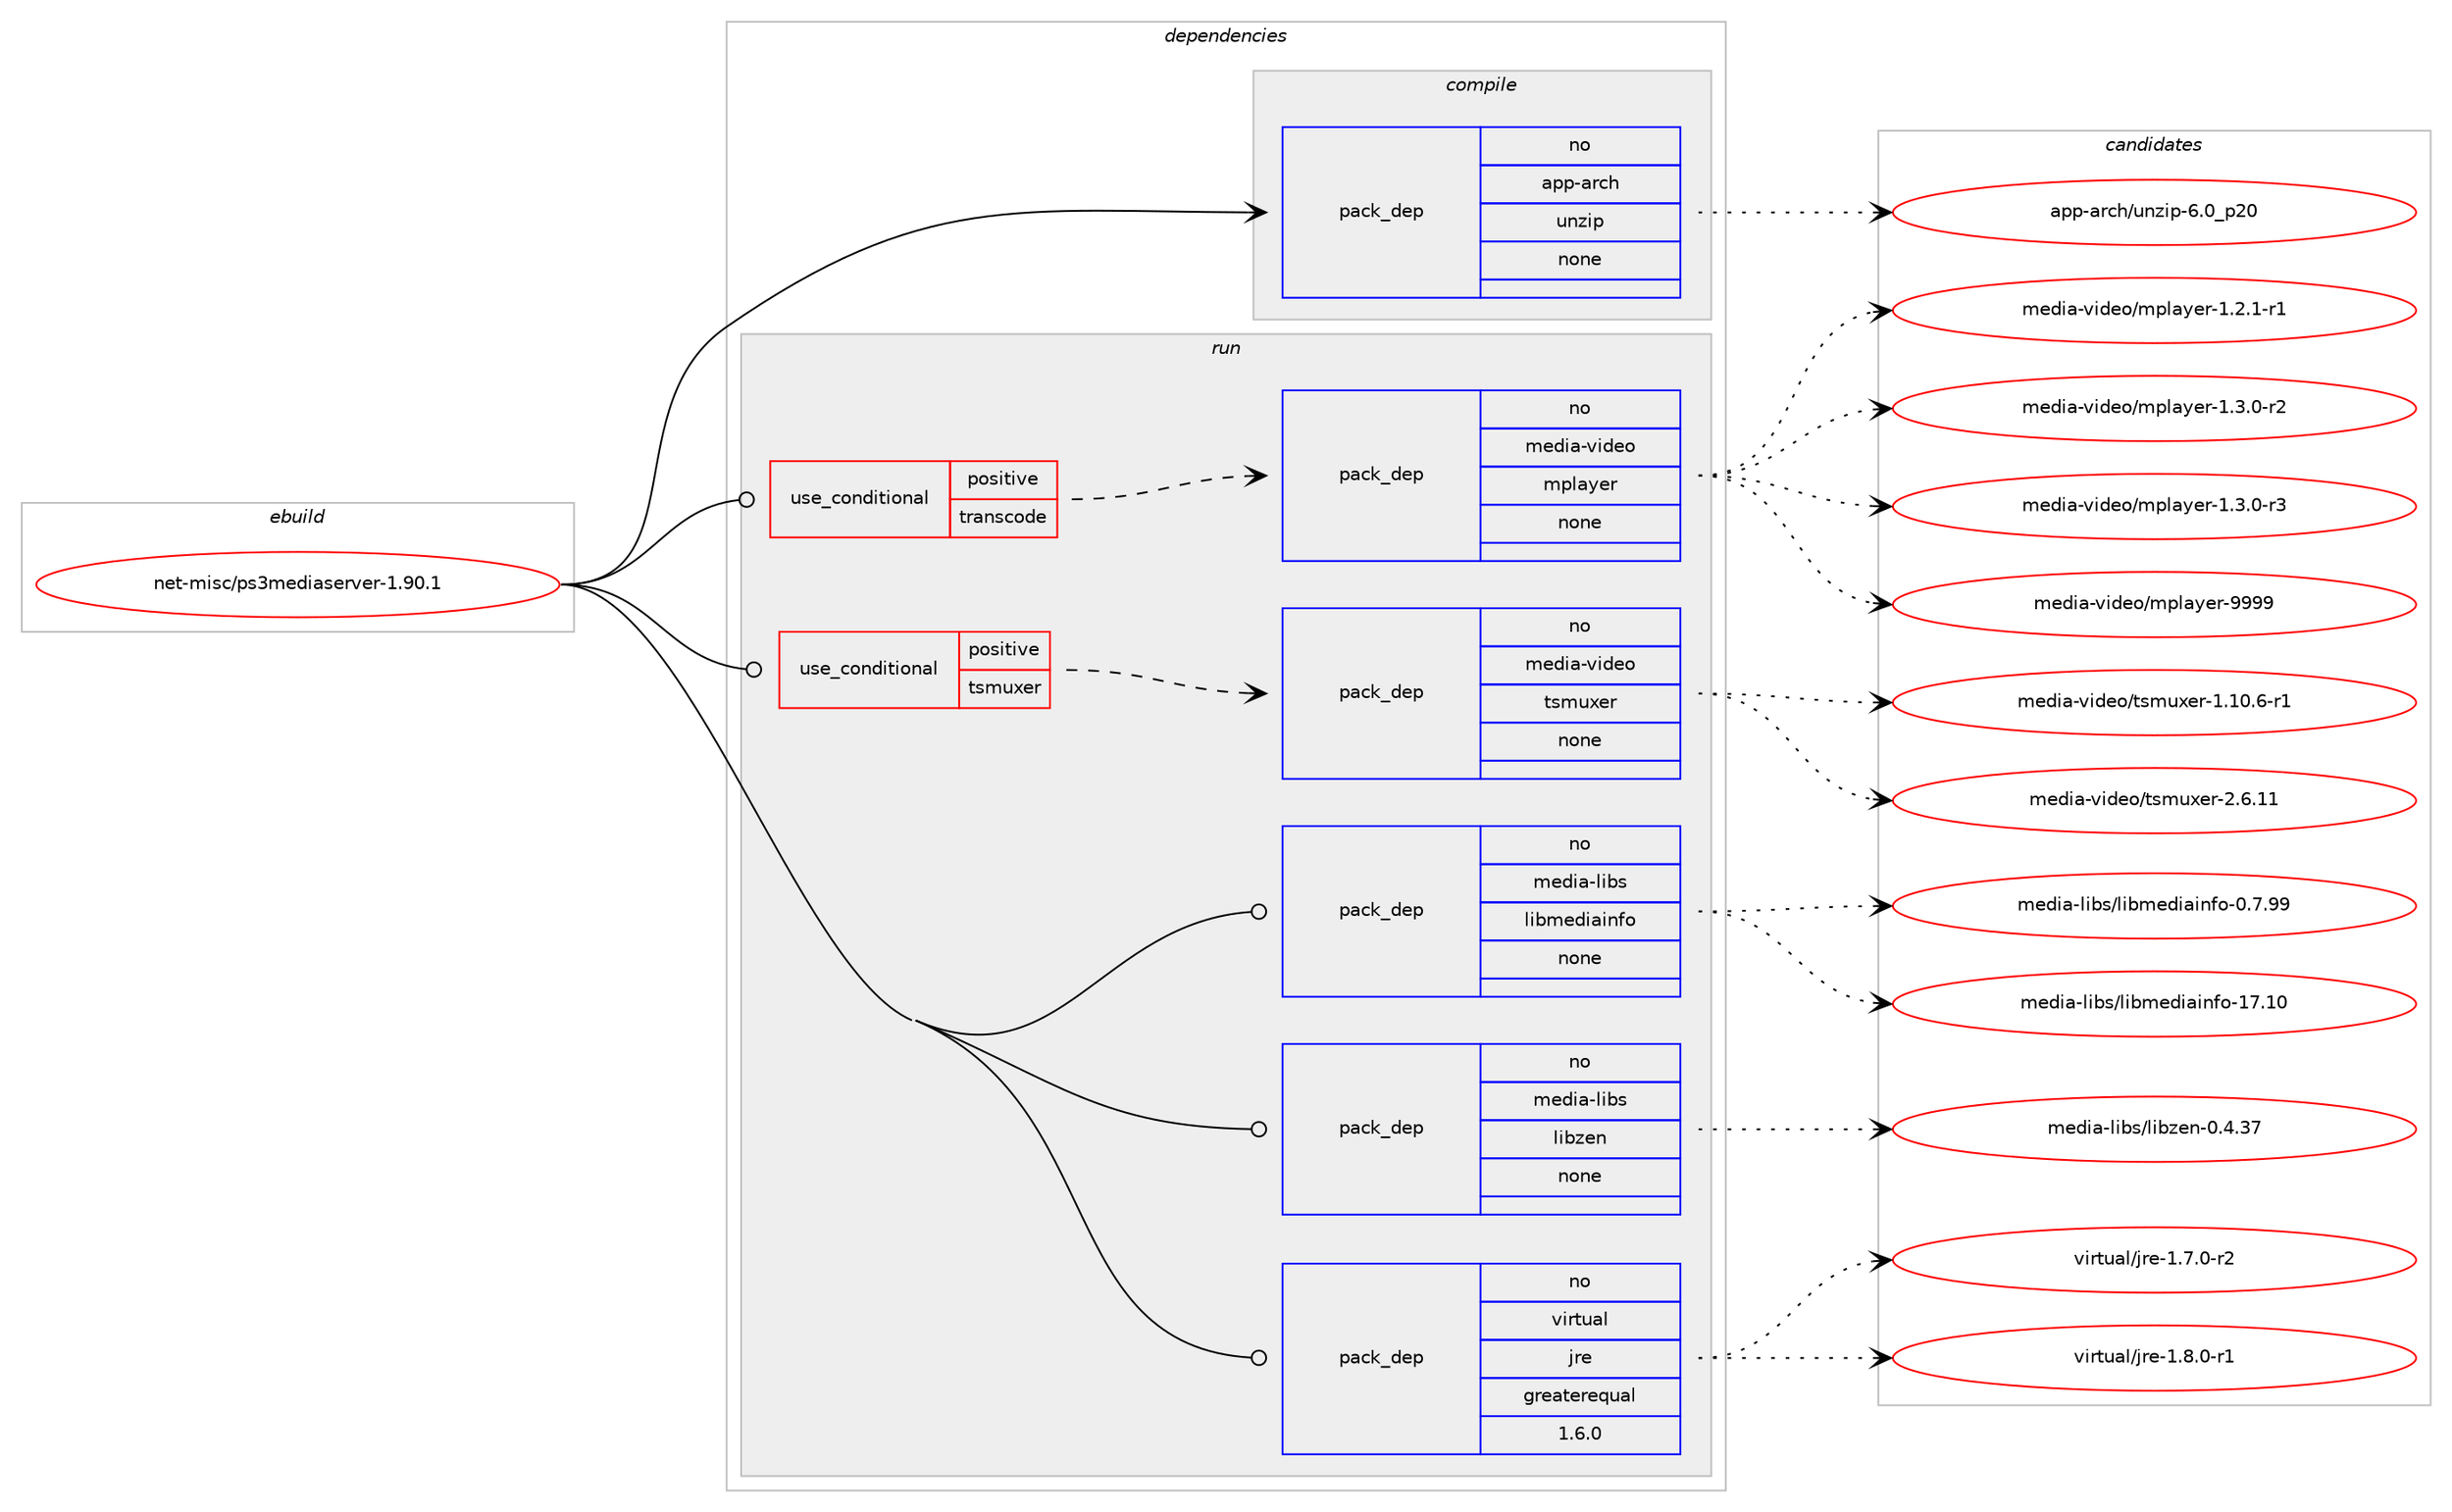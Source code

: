 digraph prolog {

# *************
# Graph options
# *************

newrank=true;
concentrate=true;
compound=true;
graph [rankdir=LR,fontname=Helvetica,fontsize=10,ranksep=1.5];#, ranksep=2.5, nodesep=0.2];
edge  [arrowhead=vee];
node  [fontname=Helvetica,fontsize=10];

# **********
# The ebuild
# **********

subgraph cluster_leftcol {
color=gray;
rank=same;
label=<<i>ebuild</i>>;
id [label="net-misc/ps3mediaserver-1.90.1", color=red, width=4, href="../net-misc/ps3mediaserver-1.90.1.svg"];
}

# ****************
# The dependencies
# ****************

subgraph cluster_midcol {
color=gray;
label=<<i>dependencies</i>>;
subgraph cluster_compile {
fillcolor="#eeeeee";
style=filled;
label=<<i>compile</i>>;
subgraph pack315668 {
dependency429262 [label=<<TABLE BORDER="0" CELLBORDER="1" CELLSPACING="0" CELLPADDING="4" WIDTH="220"><TR><TD ROWSPAN="6" CELLPADDING="30">pack_dep</TD></TR><TR><TD WIDTH="110">no</TD></TR><TR><TD>app-arch</TD></TR><TR><TD>unzip</TD></TR><TR><TD>none</TD></TR><TR><TD></TD></TR></TABLE>>, shape=none, color=blue];
}
id:e -> dependency429262:w [weight=20,style="solid",arrowhead="vee"];
}
subgraph cluster_compileandrun {
fillcolor="#eeeeee";
style=filled;
label=<<i>compile and run</i>>;
}
subgraph cluster_run {
fillcolor="#eeeeee";
style=filled;
label=<<i>run</i>>;
subgraph cond106261 {
dependency429263 [label=<<TABLE BORDER="0" CELLBORDER="1" CELLSPACING="0" CELLPADDING="4"><TR><TD ROWSPAN="3" CELLPADDING="10">use_conditional</TD></TR><TR><TD>positive</TD></TR><TR><TD>transcode</TD></TR></TABLE>>, shape=none, color=red];
subgraph pack315669 {
dependency429264 [label=<<TABLE BORDER="0" CELLBORDER="1" CELLSPACING="0" CELLPADDING="4" WIDTH="220"><TR><TD ROWSPAN="6" CELLPADDING="30">pack_dep</TD></TR><TR><TD WIDTH="110">no</TD></TR><TR><TD>media-video</TD></TR><TR><TD>mplayer</TD></TR><TR><TD>none</TD></TR><TR><TD></TD></TR></TABLE>>, shape=none, color=blue];
}
dependency429263:e -> dependency429264:w [weight=20,style="dashed",arrowhead="vee"];
}
id:e -> dependency429263:w [weight=20,style="solid",arrowhead="odot"];
subgraph cond106262 {
dependency429265 [label=<<TABLE BORDER="0" CELLBORDER="1" CELLSPACING="0" CELLPADDING="4"><TR><TD ROWSPAN="3" CELLPADDING="10">use_conditional</TD></TR><TR><TD>positive</TD></TR><TR><TD>tsmuxer</TD></TR></TABLE>>, shape=none, color=red];
subgraph pack315670 {
dependency429266 [label=<<TABLE BORDER="0" CELLBORDER="1" CELLSPACING="0" CELLPADDING="4" WIDTH="220"><TR><TD ROWSPAN="6" CELLPADDING="30">pack_dep</TD></TR><TR><TD WIDTH="110">no</TD></TR><TR><TD>media-video</TD></TR><TR><TD>tsmuxer</TD></TR><TR><TD>none</TD></TR><TR><TD></TD></TR></TABLE>>, shape=none, color=blue];
}
dependency429265:e -> dependency429266:w [weight=20,style="dashed",arrowhead="vee"];
}
id:e -> dependency429265:w [weight=20,style="solid",arrowhead="odot"];
subgraph pack315671 {
dependency429267 [label=<<TABLE BORDER="0" CELLBORDER="1" CELLSPACING="0" CELLPADDING="4" WIDTH="220"><TR><TD ROWSPAN="6" CELLPADDING="30">pack_dep</TD></TR><TR><TD WIDTH="110">no</TD></TR><TR><TD>media-libs</TD></TR><TR><TD>libmediainfo</TD></TR><TR><TD>none</TD></TR><TR><TD></TD></TR></TABLE>>, shape=none, color=blue];
}
id:e -> dependency429267:w [weight=20,style="solid",arrowhead="odot"];
subgraph pack315672 {
dependency429268 [label=<<TABLE BORDER="0" CELLBORDER="1" CELLSPACING="0" CELLPADDING="4" WIDTH="220"><TR><TD ROWSPAN="6" CELLPADDING="30">pack_dep</TD></TR><TR><TD WIDTH="110">no</TD></TR><TR><TD>media-libs</TD></TR><TR><TD>libzen</TD></TR><TR><TD>none</TD></TR><TR><TD></TD></TR></TABLE>>, shape=none, color=blue];
}
id:e -> dependency429268:w [weight=20,style="solid",arrowhead="odot"];
subgraph pack315673 {
dependency429269 [label=<<TABLE BORDER="0" CELLBORDER="1" CELLSPACING="0" CELLPADDING="4" WIDTH="220"><TR><TD ROWSPAN="6" CELLPADDING="30">pack_dep</TD></TR><TR><TD WIDTH="110">no</TD></TR><TR><TD>virtual</TD></TR><TR><TD>jre</TD></TR><TR><TD>greaterequal</TD></TR><TR><TD>1.6.0</TD></TR></TABLE>>, shape=none, color=blue];
}
id:e -> dependency429269:w [weight=20,style="solid",arrowhead="odot"];
}
}

# **************
# The candidates
# **************

subgraph cluster_choices {
rank=same;
color=gray;
label=<<i>candidates</i>>;

subgraph choice315668 {
color=black;
nodesep=1;
choice971121124597114991044711711012210511245544648951125048 [label="app-arch/unzip-6.0_p20", color=red, width=4,href="../app-arch/unzip-6.0_p20.svg"];
dependency429262:e -> choice971121124597114991044711711012210511245544648951125048:w [style=dotted,weight="100"];
}
subgraph choice315669 {
color=black;
nodesep=1;
choice109101100105974511810510010111147109112108971211011144549465046494511449 [label="media-video/mplayer-1.2.1-r1", color=red, width=4,href="../media-video/mplayer-1.2.1-r1.svg"];
choice109101100105974511810510010111147109112108971211011144549465146484511450 [label="media-video/mplayer-1.3.0-r2", color=red, width=4,href="../media-video/mplayer-1.3.0-r2.svg"];
choice109101100105974511810510010111147109112108971211011144549465146484511451 [label="media-video/mplayer-1.3.0-r3", color=red, width=4,href="../media-video/mplayer-1.3.0-r3.svg"];
choice109101100105974511810510010111147109112108971211011144557575757 [label="media-video/mplayer-9999", color=red, width=4,href="../media-video/mplayer-9999.svg"];
dependency429264:e -> choice109101100105974511810510010111147109112108971211011144549465046494511449:w [style=dotted,weight="100"];
dependency429264:e -> choice109101100105974511810510010111147109112108971211011144549465146484511450:w [style=dotted,weight="100"];
dependency429264:e -> choice109101100105974511810510010111147109112108971211011144549465146484511451:w [style=dotted,weight="100"];
dependency429264:e -> choice109101100105974511810510010111147109112108971211011144557575757:w [style=dotted,weight="100"];
}
subgraph choice315670 {
color=black;
nodesep=1;
choice109101100105974511810510010111147116115109117120101114454946494846544511449 [label="media-video/tsmuxer-1.10.6-r1", color=red, width=4,href="../media-video/tsmuxer-1.10.6-r1.svg"];
choice10910110010597451181051001011114711611510911712010111445504654464949 [label="media-video/tsmuxer-2.6.11", color=red, width=4,href="../media-video/tsmuxer-2.6.11.svg"];
dependency429266:e -> choice109101100105974511810510010111147116115109117120101114454946494846544511449:w [style=dotted,weight="100"];
dependency429266:e -> choice10910110010597451181051001011114711611510911712010111445504654464949:w [style=dotted,weight="100"];
}
subgraph choice315671 {
color=black;
nodesep=1;
choice10910110010597451081059811547108105981091011001059710511010211145484655465757 [label="media-libs/libmediainfo-0.7.99", color=red, width=4,href="../media-libs/libmediainfo-0.7.99.svg"];
choice109101100105974510810598115471081059810910110010597105110102111454955464948 [label="media-libs/libmediainfo-17.10", color=red, width=4,href="../media-libs/libmediainfo-17.10.svg"];
dependency429267:e -> choice10910110010597451081059811547108105981091011001059710511010211145484655465757:w [style=dotted,weight="100"];
dependency429267:e -> choice109101100105974510810598115471081059810910110010597105110102111454955464948:w [style=dotted,weight="100"];
}
subgraph choice315672 {
color=black;
nodesep=1;
choice109101100105974510810598115471081059812210111045484652465155 [label="media-libs/libzen-0.4.37", color=red, width=4,href="../media-libs/libzen-0.4.37.svg"];
dependency429268:e -> choice109101100105974510810598115471081059812210111045484652465155:w [style=dotted,weight="100"];
}
subgraph choice315673 {
color=black;
nodesep=1;
choice11810511411611797108471061141014549465546484511450 [label="virtual/jre-1.7.0-r2", color=red, width=4,href="../virtual/jre-1.7.0-r2.svg"];
choice11810511411611797108471061141014549465646484511449 [label="virtual/jre-1.8.0-r1", color=red, width=4,href="../virtual/jre-1.8.0-r1.svg"];
dependency429269:e -> choice11810511411611797108471061141014549465546484511450:w [style=dotted,weight="100"];
dependency429269:e -> choice11810511411611797108471061141014549465646484511449:w [style=dotted,weight="100"];
}
}

}
